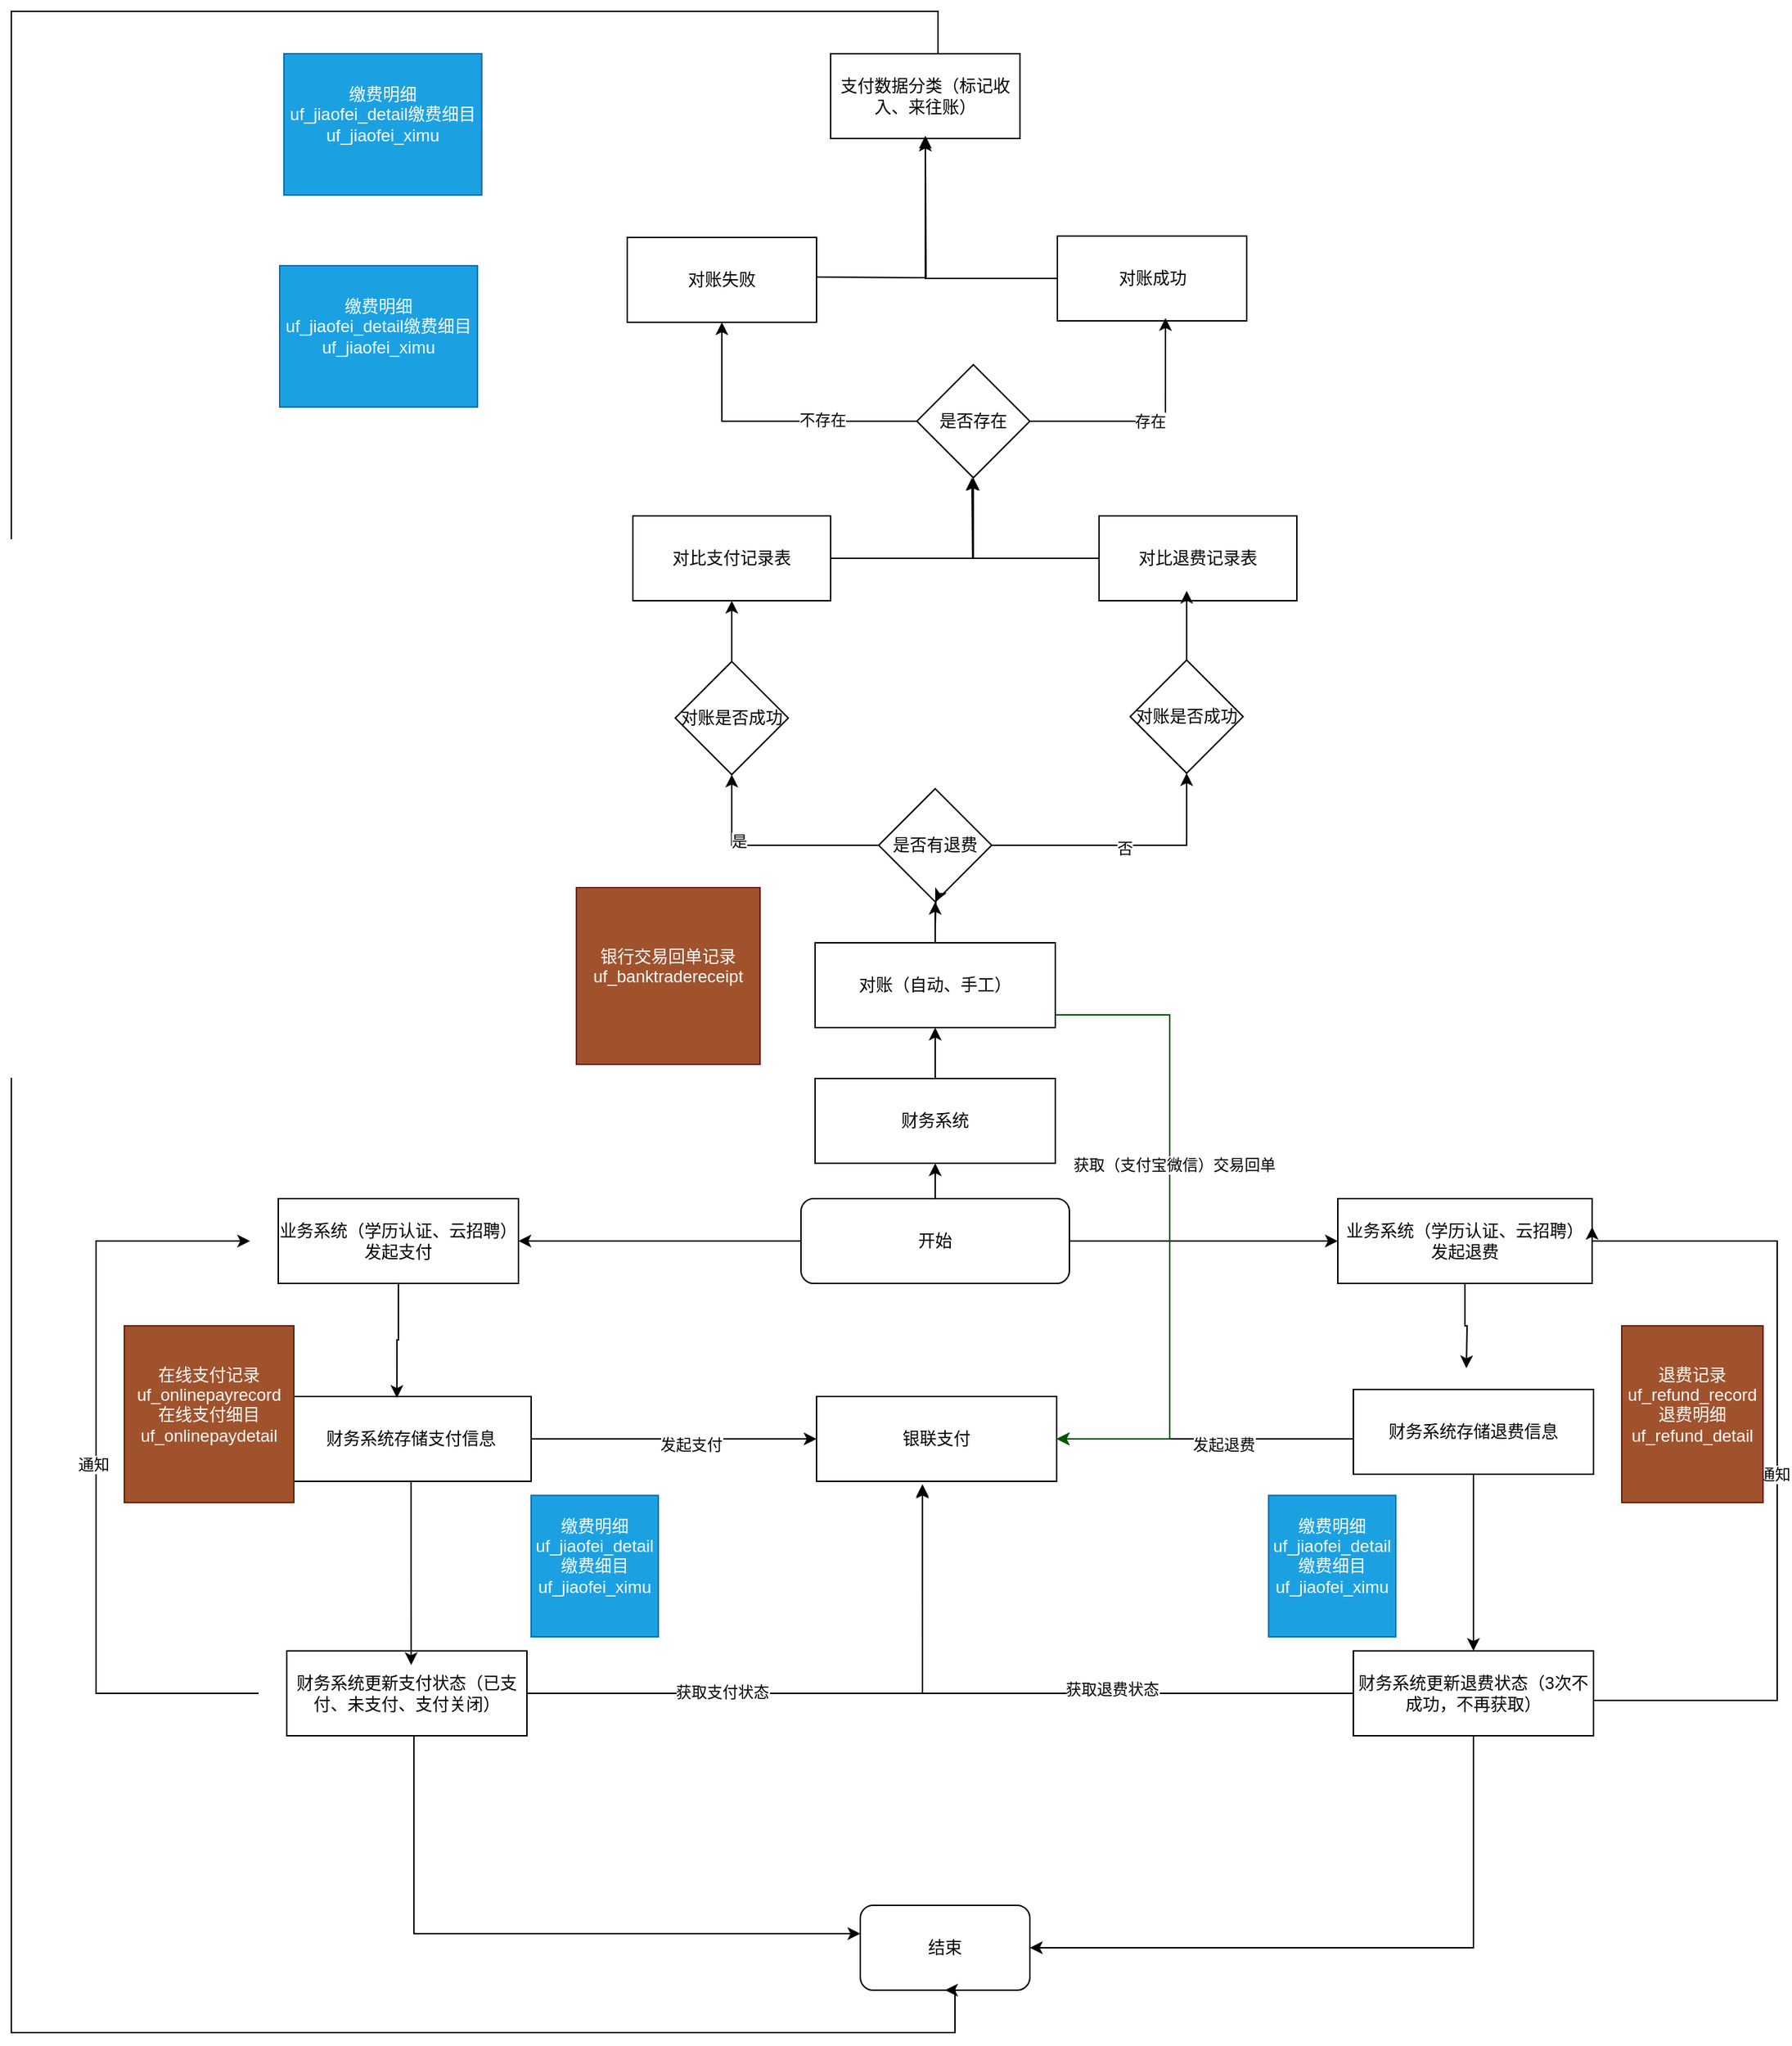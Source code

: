 <mxfile version="24.2.1" type="github">
  <diagram name="第 1 页" id="xtZ3JJa1oMo9SXhtJ2GA">
    <mxGraphModel dx="2261" dy="1915" grid="1" gridSize="10" guides="1" tooltips="1" connect="1" arrows="1" fold="1" page="1" pageScale="1" pageWidth="827" pageHeight="1169" math="0" shadow="0">
      <root>
        <mxCell id="0" />
        <mxCell id="1" parent="0" />
        <mxCell id="sC5ILcbRd69KUFXTFvBp-6" style="edgeStyle=orthogonalEdgeStyle;rounded=0;orthogonalLoop=1;jettySize=auto;html=1;" edge="1" parent="1" source="sC5ILcbRd69KUFXTFvBp-1" target="sC5ILcbRd69KUFXTFvBp-2">
          <mxGeometry relative="1" as="geometry" />
        </mxCell>
        <mxCell id="sC5ILcbRd69KUFXTFvBp-7" style="edgeStyle=orthogonalEdgeStyle;rounded=0;orthogonalLoop=1;jettySize=auto;html=1;" edge="1" parent="1" source="sC5ILcbRd69KUFXTFvBp-1" target="sC5ILcbRd69KUFXTFvBp-4">
          <mxGeometry relative="1" as="geometry" />
        </mxCell>
        <mxCell id="sC5ILcbRd69KUFXTFvBp-82" style="edgeStyle=orthogonalEdgeStyle;rounded=0;orthogonalLoop=1;jettySize=auto;html=1;" edge="1" parent="1" source="sC5ILcbRd69KUFXTFvBp-1" target="sC5ILcbRd69KUFXTFvBp-79">
          <mxGeometry relative="1" as="geometry" />
        </mxCell>
        <mxCell id="sC5ILcbRd69KUFXTFvBp-1" value="开始" style="rounded=1;whiteSpace=wrap;html=1;" vertex="1" parent="1">
          <mxGeometry x="299" y="390" width="190" height="60" as="geometry" />
        </mxCell>
        <mxCell id="sC5ILcbRd69KUFXTFvBp-61" style="edgeStyle=orthogonalEdgeStyle;rounded=0;orthogonalLoop=1;jettySize=auto;html=1;" edge="1" parent="1" source="sC5ILcbRd69KUFXTFvBp-2">
          <mxGeometry relative="1" as="geometry">
            <mxPoint x="770" y="510" as="targetPoint" />
          </mxGeometry>
        </mxCell>
        <mxCell id="sC5ILcbRd69KUFXTFvBp-2" value="业务系统（学历认证、云招聘）发起退费" style="rounded=0;whiteSpace=wrap;html=1;" vertex="1" parent="1">
          <mxGeometry x="679" y="390" width="180" height="60" as="geometry" />
        </mxCell>
        <mxCell id="sC5ILcbRd69KUFXTFvBp-4" value="业务系统（学历认证、云招聘）发起支付" style="rounded=0;whiteSpace=wrap;html=1;" vertex="1" parent="1">
          <mxGeometry x="-71" y="390" width="170" height="60" as="geometry" />
        </mxCell>
        <mxCell id="sC5ILcbRd69KUFXTFvBp-5" value="银联支付" style="rounded=0;whiteSpace=wrap;html=1;" vertex="1" parent="1">
          <mxGeometry x="310" y="530" width="170" height="60" as="geometry" />
        </mxCell>
        <mxCell id="sC5ILcbRd69KUFXTFvBp-45" style="edgeStyle=orthogonalEdgeStyle;rounded=0;orthogonalLoop=1;jettySize=auto;html=1;entryX=0;entryY=0.5;entryDx=0;entryDy=0;" edge="1" parent="1" source="sC5ILcbRd69KUFXTFvBp-10" target="sC5ILcbRd69KUFXTFvBp-5">
          <mxGeometry relative="1" as="geometry" />
        </mxCell>
        <mxCell id="sC5ILcbRd69KUFXTFvBp-46" value="发起支付" style="edgeLabel;html=1;align=center;verticalAlign=middle;resizable=0;points=[];" vertex="1" connectable="0" parent="sC5ILcbRd69KUFXTFvBp-45">
          <mxGeometry x="0.114" y="-4" relative="1" as="geometry">
            <mxPoint as="offset" />
          </mxGeometry>
        </mxCell>
        <mxCell id="sC5ILcbRd69KUFXTFvBp-10" value="财务系统存储支付信息" style="rounded=0;whiteSpace=wrap;html=1;" vertex="1" parent="1">
          <mxGeometry x="-62" y="530" width="170" height="60" as="geometry" />
        </mxCell>
        <mxCell id="sC5ILcbRd69KUFXTFvBp-56" style="edgeStyle=orthogonalEdgeStyle;rounded=0;orthogonalLoop=1;jettySize=auto;html=1;" edge="1" parent="1" source="sC5ILcbRd69KUFXTFvBp-12" target="sC5ILcbRd69KUFXTFvBp-15">
          <mxGeometry relative="1" as="geometry">
            <mxPoint x="410" y="990" as="targetPoint" />
            <Array as="points">
              <mxPoint x="25" y="910" />
            </Array>
          </mxGeometry>
        </mxCell>
        <mxCell id="sC5ILcbRd69KUFXTFvBp-71" style="edgeStyle=orthogonalEdgeStyle;rounded=0;orthogonalLoop=1;jettySize=auto;html=1;entryX=0;entryY=0.5;entryDx=0;entryDy=0;" edge="1" parent="1">
          <mxGeometry relative="1" as="geometry">
            <mxPoint x="-85" y="740" as="sourcePoint" />
            <mxPoint x="-91" y="420" as="targetPoint" />
            <Array as="points">
              <mxPoint x="-200" y="740" />
              <mxPoint x="-200" y="420" />
            </Array>
          </mxGeometry>
        </mxCell>
        <mxCell id="sC5ILcbRd69KUFXTFvBp-72" value="通知" style="edgeLabel;html=1;align=center;verticalAlign=middle;resizable=0;points=[];" vertex="1" connectable="0" parent="sC5ILcbRd69KUFXTFvBp-71">
          <mxGeometry x="0.021" y="2" relative="1" as="geometry">
            <mxPoint as="offset" />
          </mxGeometry>
        </mxCell>
        <mxCell id="sC5ILcbRd69KUFXTFvBp-12" value="财务系统更新支付状态（已支付、未支付、支付关闭）" style="rounded=0;whiteSpace=wrap;html=1;" vertex="1" parent="1">
          <mxGeometry x="-65" y="710" width="170" height="60" as="geometry" />
        </mxCell>
        <mxCell id="sC5ILcbRd69KUFXTFvBp-15" value="结束" style="rounded=1;whiteSpace=wrap;html=1;" vertex="1" parent="1">
          <mxGeometry x="341" y="890" width="120" height="60" as="geometry" />
        </mxCell>
        <mxCell id="sC5ILcbRd69KUFXTFvBp-47" style="edgeStyle=orthogonalEdgeStyle;rounded=0;orthogonalLoop=1;jettySize=auto;html=1;entryX=1;entryY=0.5;entryDx=0;entryDy=0;" edge="1" parent="1" source="sC5ILcbRd69KUFXTFvBp-31" target="sC5ILcbRd69KUFXTFvBp-5">
          <mxGeometry relative="1" as="geometry">
            <Array as="points">
              <mxPoint x="640" y="560" />
              <mxPoint x="640" y="560" />
            </Array>
          </mxGeometry>
        </mxCell>
        <mxCell id="sC5ILcbRd69KUFXTFvBp-48" value="发起退费" style="edgeLabel;html=1;align=center;verticalAlign=middle;resizable=0;points=[];" vertex="1" connectable="0" parent="sC5ILcbRd69KUFXTFvBp-47">
          <mxGeometry x="-0.122" y="4" relative="1" as="geometry">
            <mxPoint as="offset" />
          </mxGeometry>
        </mxCell>
        <mxCell id="sC5ILcbRd69KUFXTFvBp-59" style="edgeStyle=orthogonalEdgeStyle;rounded=0;orthogonalLoop=1;jettySize=auto;html=1;" edge="1" parent="1" source="sC5ILcbRd69KUFXTFvBp-31" target="sC5ILcbRd69KUFXTFvBp-49">
          <mxGeometry relative="1" as="geometry" />
        </mxCell>
        <mxCell id="sC5ILcbRd69KUFXTFvBp-31" value="财务系统存储退费信息" style="rounded=0;whiteSpace=wrap;html=1;" vertex="1" parent="1">
          <mxGeometry x="690" y="525" width="170" height="60" as="geometry" />
        </mxCell>
        <mxCell id="sC5ILcbRd69KUFXTFvBp-70" style="edgeStyle=orthogonalEdgeStyle;rounded=0;orthogonalLoop=1;jettySize=auto;html=1;entryX=0.5;entryY=1;entryDx=0;entryDy=0;" edge="1" parent="1" source="sC5ILcbRd69KUFXTFvBp-33" target="sC5ILcbRd69KUFXTFvBp-15">
          <mxGeometry relative="1" as="geometry">
            <mxPoint x="-230" y="1070" as="targetPoint" />
            <Array as="points">
              <mxPoint x="396" y="-450" />
              <mxPoint x="-260" y="-450" />
              <mxPoint x="-260" y="980" />
              <mxPoint x="408" y="980" />
              <mxPoint x="408" y="950" />
            </Array>
          </mxGeometry>
        </mxCell>
        <mxCell id="sC5ILcbRd69KUFXTFvBp-33" value="支付数据分类（标记收入、来往账）" style="rounded=0;whiteSpace=wrap;html=1;" vertex="1" parent="1">
          <mxGeometry x="320" y="-420" width="134" height="60" as="geometry" />
        </mxCell>
        <mxCell id="sC5ILcbRd69KUFXTFvBp-64" style="edgeStyle=orthogonalEdgeStyle;rounded=0;orthogonalLoop=1;jettySize=auto;html=1;exitX=1;exitY=0.5;exitDx=0;exitDy=0;entryX=0.5;entryY=1;entryDx=0;entryDy=0;" edge="1" parent="1" source="sC5ILcbRd69KUFXTFvBp-34" target="sC5ILcbRd69KUFXTFvBp-44">
          <mxGeometry relative="1" as="geometry" />
        </mxCell>
        <mxCell id="sC5ILcbRd69KUFXTFvBp-92" value="否" style="edgeLabel;html=1;align=center;verticalAlign=middle;resizable=0;points=[];" vertex="1" connectable="0" parent="sC5ILcbRd69KUFXTFvBp-64">
          <mxGeometry x="-0.009" y="-2" relative="1" as="geometry">
            <mxPoint as="offset" />
          </mxGeometry>
        </mxCell>
        <mxCell id="sC5ILcbRd69KUFXTFvBp-65" style="edgeStyle=orthogonalEdgeStyle;rounded=0;orthogonalLoop=1;jettySize=auto;html=1;" edge="1" parent="1" source="sC5ILcbRd69KUFXTFvBp-34" target="sC5ILcbRd69KUFXTFvBp-42">
          <mxGeometry relative="1" as="geometry" />
        </mxCell>
        <mxCell id="sC5ILcbRd69KUFXTFvBp-93" value="是" style="edgeLabel;html=1;align=center;verticalAlign=middle;resizable=0;points=[];" vertex="1" connectable="0" parent="sC5ILcbRd69KUFXTFvBp-65">
          <mxGeometry x="0.29" y="-3" relative="1" as="geometry">
            <mxPoint as="offset" />
          </mxGeometry>
        </mxCell>
        <mxCell id="sC5ILcbRd69KUFXTFvBp-34" value="是否有退费" style="rhombus;whiteSpace=wrap;html=1;" vertex="1" parent="1">
          <mxGeometry x="354" y="100" width="80" height="80" as="geometry" />
        </mxCell>
        <mxCell id="sC5ILcbRd69KUFXTFvBp-68" style="edgeStyle=orthogonalEdgeStyle;rounded=0;orthogonalLoop=1;jettySize=auto;html=1;entryX=0.5;entryY=1;entryDx=0;entryDy=0;" edge="1" parent="1" source="sC5ILcbRd69KUFXTFvBp-38" target="sC5ILcbRd69KUFXTFvBp-33">
          <mxGeometry relative="1" as="geometry" />
        </mxCell>
        <mxCell id="sC5ILcbRd69KUFXTFvBp-38" value="对账成功" style="rounded=0;whiteSpace=wrap;html=1;" vertex="1" parent="1">
          <mxGeometry x="480.5" y="-291" width="134" height="60" as="geometry" />
        </mxCell>
        <mxCell id="sC5ILcbRd69KUFXTFvBp-101" style="edgeStyle=orthogonalEdgeStyle;rounded=0;orthogonalLoop=1;jettySize=auto;html=1;" edge="1" parent="1" source="sC5ILcbRd69KUFXTFvBp-42" target="sC5ILcbRd69KUFXTFvBp-95">
          <mxGeometry relative="1" as="geometry" />
        </mxCell>
        <mxCell id="sC5ILcbRd69KUFXTFvBp-42" value="对账是否成功" style="rhombus;whiteSpace=wrap;html=1;" vertex="1" parent="1">
          <mxGeometry x="210" y="10" width="80" height="80" as="geometry" />
        </mxCell>
        <mxCell id="sC5ILcbRd69KUFXTFvBp-44" value="对账是否成功" style="rhombus;whiteSpace=wrap;html=1;" vertex="1" parent="1">
          <mxGeometry x="532" y="9" width="80" height="80" as="geometry" />
        </mxCell>
        <mxCell id="sC5ILcbRd69KUFXTFvBp-57" style="edgeStyle=orthogonalEdgeStyle;rounded=0;orthogonalLoop=1;jettySize=auto;html=1;entryX=1;entryY=0.5;entryDx=0;entryDy=0;" edge="1" parent="1" source="sC5ILcbRd69KUFXTFvBp-49" target="sC5ILcbRd69KUFXTFvBp-15">
          <mxGeometry relative="1" as="geometry">
            <Array as="points">
              <mxPoint x="775" y="920" />
            </Array>
          </mxGeometry>
        </mxCell>
        <mxCell id="sC5ILcbRd69KUFXTFvBp-73" style="edgeStyle=orthogonalEdgeStyle;rounded=0;orthogonalLoop=1;jettySize=auto;html=1;entryX=1;entryY=0.25;entryDx=0;entryDy=0;" edge="1" parent="1">
          <mxGeometry relative="1" as="geometry">
            <mxPoint x="860" y="745" as="sourcePoint" />
            <mxPoint x="859" y="410" as="targetPoint" />
            <Array as="points">
              <mxPoint x="990" y="745" />
              <mxPoint x="990" y="420" />
              <mxPoint x="859" y="420" />
            </Array>
          </mxGeometry>
        </mxCell>
        <mxCell id="sC5ILcbRd69KUFXTFvBp-74" value="通知" style="edgeLabel;html=1;align=center;verticalAlign=middle;resizable=0;points=[];" vertex="1" connectable="0" parent="sC5ILcbRd69KUFXTFvBp-73">
          <mxGeometry x="-0.026" y="2" relative="1" as="geometry">
            <mxPoint as="offset" />
          </mxGeometry>
        </mxCell>
        <mxCell id="sC5ILcbRd69KUFXTFvBp-49" value="财务系统更新退费状态（3次不成功，不再获取）" style="rounded=0;whiteSpace=wrap;html=1;" vertex="1" parent="1">
          <mxGeometry x="690" y="710" width="170" height="60" as="geometry" />
        </mxCell>
        <mxCell id="sC5ILcbRd69KUFXTFvBp-50" style="edgeStyle=orthogonalEdgeStyle;rounded=0;orthogonalLoop=1;jettySize=auto;html=1;entryX=0.441;entryY=1.05;entryDx=0;entryDy=0;entryPerimeter=0;" edge="1" parent="1" source="sC5ILcbRd69KUFXTFvBp-49" target="sC5ILcbRd69KUFXTFvBp-5">
          <mxGeometry relative="1" as="geometry" />
        </mxCell>
        <mxCell id="sC5ILcbRd69KUFXTFvBp-51" value="获取退费状态" style="edgeLabel;html=1;align=center;verticalAlign=middle;resizable=0;points=[];" vertex="1" connectable="0" parent="sC5ILcbRd69KUFXTFvBp-50">
          <mxGeometry x="-0.242" y="-3" relative="1" as="geometry">
            <mxPoint as="offset" />
          </mxGeometry>
        </mxCell>
        <mxCell id="sC5ILcbRd69KUFXTFvBp-52" style="edgeStyle=orthogonalEdgeStyle;rounded=0;orthogonalLoop=1;jettySize=auto;html=1;entryX=0.441;entryY=1.033;entryDx=0;entryDy=0;entryPerimeter=0;" edge="1" parent="1" source="sC5ILcbRd69KUFXTFvBp-12" target="sC5ILcbRd69KUFXTFvBp-5">
          <mxGeometry relative="1" as="geometry" />
        </mxCell>
        <mxCell id="sC5ILcbRd69KUFXTFvBp-53" value="获取支付状态" style="edgeLabel;html=1;align=center;verticalAlign=middle;resizable=0;points=[];" vertex="1" connectable="0" parent="sC5ILcbRd69KUFXTFvBp-52">
          <mxGeometry x="-0.357" y="1" relative="1" as="geometry">
            <mxPoint as="offset" />
          </mxGeometry>
        </mxCell>
        <mxCell id="sC5ILcbRd69KUFXTFvBp-60" style="edgeStyle=orthogonalEdgeStyle;rounded=0;orthogonalLoop=1;jettySize=auto;html=1;entryX=0.441;entryY=0.017;entryDx=0;entryDy=0;entryPerimeter=0;" edge="1" parent="1" source="sC5ILcbRd69KUFXTFvBp-4" target="sC5ILcbRd69KUFXTFvBp-10">
          <mxGeometry relative="1" as="geometry" />
        </mxCell>
        <mxCell id="sC5ILcbRd69KUFXTFvBp-63" style="edgeStyle=orthogonalEdgeStyle;rounded=0;orthogonalLoop=1;jettySize=auto;html=1;" edge="1" parent="1" target="sC5ILcbRd69KUFXTFvBp-34">
          <mxGeometry relative="1" as="geometry">
            <mxPoint x="394" y="199" as="sourcePoint" />
          </mxGeometry>
        </mxCell>
        <mxCell id="sC5ILcbRd69KUFXTFvBp-76" style="edgeStyle=orthogonalEdgeStyle;rounded=0;orthogonalLoop=1;jettySize=auto;html=1;exitX=1;exitY=0.5;exitDx=0;exitDy=0;fillColor=#008a00;strokeColor=#005700;" edge="1" parent="1" source="sC5ILcbRd69KUFXTFvBp-62" target="sC5ILcbRd69KUFXTFvBp-5">
          <mxGeometry relative="1" as="geometry">
            <Array as="points">
              <mxPoint x="560" y="260" />
              <mxPoint x="560" y="560" />
            </Array>
          </mxGeometry>
        </mxCell>
        <mxCell id="sC5ILcbRd69KUFXTFvBp-77" value="获取（支付宝微信）交易回单" style="edgeLabel;html=1;align=center;verticalAlign=middle;resizable=0;points=[];" vertex="1" connectable="0" parent="sC5ILcbRd69KUFXTFvBp-76">
          <mxGeometry x="-0.345" y="4" relative="1" as="geometry">
            <mxPoint x="-1" y="50" as="offset" />
          </mxGeometry>
        </mxCell>
        <mxCell id="sC5ILcbRd69KUFXTFvBp-81" value="" style="edgeStyle=orthogonalEdgeStyle;rounded=0;orthogonalLoop=1;jettySize=auto;html=1;" edge="1" parent="1" source="sC5ILcbRd69KUFXTFvBp-62" target="sC5ILcbRd69KUFXTFvBp-34">
          <mxGeometry relative="1" as="geometry" />
        </mxCell>
        <mxCell id="sC5ILcbRd69KUFXTFvBp-62" value="对账（自动、手工）" style="rounded=0;whiteSpace=wrap;html=1;" vertex="1" parent="1">
          <mxGeometry x="309" y="209" width="170" height="60" as="geometry" />
        </mxCell>
        <mxCell id="sC5ILcbRd69KUFXTFvBp-80" style="edgeStyle=orthogonalEdgeStyle;rounded=0;orthogonalLoop=1;jettySize=auto;html=1;entryX=0.5;entryY=1;entryDx=0;entryDy=0;" edge="1" parent="1" source="sC5ILcbRd69KUFXTFvBp-79" target="sC5ILcbRd69KUFXTFvBp-62">
          <mxGeometry relative="1" as="geometry" />
        </mxCell>
        <mxCell id="sC5ILcbRd69KUFXTFvBp-79" value="财务系统" style="rounded=0;whiteSpace=wrap;html=1;" vertex="1" parent="1">
          <mxGeometry x="309" y="305" width="170" height="60" as="geometry" />
        </mxCell>
        <mxCell id="sC5ILcbRd69KUFXTFvBp-83" style="edgeStyle=orthogonalEdgeStyle;rounded=0;orthogonalLoop=1;jettySize=auto;html=1;entryX=0.518;entryY=0.167;entryDx=0;entryDy=0;entryPerimeter=0;" edge="1" parent="1" source="sC5ILcbRd69KUFXTFvBp-10" target="sC5ILcbRd69KUFXTFvBp-12">
          <mxGeometry relative="1" as="geometry" />
        </mxCell>
        <mxCell id="sC5ILcbRd69KUFXTFvBp-84" value="&lt;div&gt;在线支付记录&lt;br&gt;&lt;/div&gt;&lt;div&gt;uf_onlinepayrecord&lt;/div&gt;&lt;div&gt;在线支付细目&lt;/div&gt;&lt;div&gt;uf_onlinepaydetail&lt;br&gt;&lt;div&gt;&lt;br&gt;&lt;/div&gt;&lt;/div&gt;" style="text;html=1;align=center;verticalAlign=middle;whiteSpace=wrap;rounded=0;fillColor=#a0522d;fontColor=#ffffff;strokeColor=#6D1F00;" vertex="1" parent="1">
          <mxGeometry x="-180" y="480" width="120" height="125" as="geometry" />
        </mxCell>
        <mxCell id="sC5ILcbRd69KUFXTFvBp-85" value="&lt;div&gt;退费记录&lt;br&gt;&lt;/div&gt;&lt;div&gt;uf_refund_record&lt;/div&gt;&lt;div&gt;退费明细&lt;br&gt;&lt;/div&gt;&lt;div&gt;uf_refund_detail&lt;br&gt;&lt;div&gt;&lt;br&gt;&lt;/div&gt;&lt;/div&gt;" style="text;html=1;align=center;verticalAlign=middle;whiteSpace=wrap;rounded=0;fillColor=#a0522d;fontColor=#ffffff;strokeColor=#6D1F00;" vertex="1" parent="1">
          <mxGeometry x="880" y="480" width="100" height="125" as="geometry" />
        </mxCell>
        <mxCell id="sC5ILcbRd69KUFXTFvBp-86" value="&lt;div&gt;缴费明细&lt;br&gt;&lt;/div&gt;&lt;div&gt;uf_jiaofei_detail缴费细目&lt;/div&gt;&lt;div&gt;uf_jiaofei_ximu&lt;br&gt;&lt;/div&gt;&lt;div&gt;&lt;div&gt;&lt;br&gt;&lt;/div&gt;&lt;/div&gt;" style="text;html=1;align=center;verticalAlign=middle;whiteSpace=wrap;rounded=0;fillColor=#1ba1e2;fontColor=#ffffff;strokeColor=#006EAF;" vertex="1" parent="1">
          <mxGeometry x="108" y="600" width="90" height="100" as="geometry" />
        </mxCell>
        <mxCell id="sC5ILcbRd69KUFXTFvBp-87" value="&lt;div&gt;缴费明细&lt;br&gt;&lt;/div&gt;&lt;div&gt;uf_jiaofei_detail缴费细目&lt;/div&gt;&lt;div&gt;uf_jiaofei_ximu&lt;br&gt;&lt;/div&gt;&lt;div&gt;&lt;div&gt;&lt;br&gt;&lt;/div&gt;&lt;/div&gt;" style="text;html=1;align=center;verticalAlign=middle;whiteSpace=wrap;rounded=0;fillColor=#1ba1e2;fontColor=#ffffff;strokeColor=#006EAF;" vertex="1" parent="1">
          <mxGeometry x="630" y="600" width="90" height="100" as="geometry" />
        </mxCell>
        <mxCell id="sC5ILcbRd69KUFXTFvBp-88" value="银行交易回单记录&lt;div&gt;uf_banktradereceipt&lt;br&gt;&lt;/div&gt;&lt;div&gt;&lt;br&gt;&lt;/div&gt;" style="text;html=1;align=center;verticalAlign=middle;whiteSpace=wrap;rounded=0;fillColor=#a0522d;fontColor=#ffffff;strokeColor=#6D1F00;" vertex="1" parent="1">
          <mxGeometry x="140" y="170" width="130" height="125" as="geometry" />
        </mxCell>
        <mxCell id="sC5ILcbRd69KUFXTFvBp-90" value="&lt;div&gt;缴费明细&lt;br&gt;&lt;/div&gt;&lt;div&gt;uf_jiaofei_detail缴费细目&lt;/div&gt;&lt;div&gt;uf_jiaofei_ximu&lt;br&gt;&lt;/div&gt;&lt;div&gt;&lt;div&gt;&lt;br&gt;&lt;/div&gt;&lt;/div&gt;" style="text;html=1;align=center;verticalAlign=middle;whiteSpace=wrap;rounded=0;fillColor=#1ba1e2;fontColor=#ffffff;strokeColor=#006EAF;" vertex="1" parent="1">
          <mxGeometry x="-70" y="-270" width="140" height="100" as="geometry" />
        </mxCell>
        <mxCell id="sC5ILcbRd69KUFXTFvBp-91" value="&lt;div&gt;缴费明细&lt;br&gt;&lt;/div&gt;&lt;div&gt;uf_jiaofei_detail缴费细目&lt;/div&gt;&lt;div&gt;uf_jiaofei_ximu&lt;br&gt;&lt;/div&gt;&lt;div&gt;&lt;div&gt;&lt;br&gt;&lt;/div&gt;&lt;/div&gt;" style="text;html=1;align=center;verticalAlign=middle;whiteSpace=wrap;rounded=0;fillColor=#1ba1e2;fontColor=#ffffff;strokeColor=#006EAF;" vertex="1" parent="1">
          <mxGeometry x="-67" y="-420" width="140" height="100" as="geometry" />
        </mxCell>
        <mxCell id="sC5ILcbRd69KUFXTFvBp-107" style="edgeStyle=orthogonalEdgeStyle;rounded=0;orthogonalLoop=1;jettySize=auto;html=1;entryX=0.5;entryY=1;entryDx=0;entryDy=0;" edge="1" parent="1">
          <mxGeometry relative="1" as="geometry">
            <mxPoint x="310" y="-262" as="sourcePoint" />
            <mxPoint x="387" y="-362" as="targetPoint" />
          </mxGeometry>
        </mxCell>
        <mxCell id="sC5ILcbRd69KUFXTFvBp-94" value="对账失败" style="rounded=0;whiteSpace=wrap;html=1;" vertex="1" parent="1">
          <mxGeometry x="176" y="-290" width="134" height="60" as="geometry" />
        </mxCell>
        <mxCell id="sC5ILcbRd69KUFXTFvBp-106" style="edgeStyle=orthogonalEdgeStyle;rounded=0;orthogonalLoop=1;jettySize=auto;html=1;" edge="1" parent="1" source="sC5ILcbRd69KUFXTFvBp-95">
          <mxGeometry relative="1" as="geometry">
            <mxPoint x="420" y="-120" as="targetPoint" />
          </mxGeometry>
        </mxCell>
        <mxCell id="sC5ILcbRd69KUFXTFvBp-95" value="对比支付记录表" style="rounded=0;whiteSpace=wrap;html=1;" vertex="1" parent="1">
          <mxGeometry x="180" y="-93" width="140" height="60" as="geometry" />
        </mxCell>
        <mxCell id="sC5ILcbRd69KUFXTFvBp-99" style="edgeStyle=orthogonalEdgeStyle;rounded=0;orthogonalLoop=1;jettySize=auto;html=1;" edge="1" parent="1" source="sC5ILcbRd69KUFXTFvBp-96" target="sC5ILcbRd69KUFXTFvBp-94">
          <mxGeometry relative="1" as="geometry" />
        </mxCell>
        <mxCell id="sC5ILcbRd69KUFXTFvBp-100" value="不存在" style="edgeLabel;html=1;align=center;verticalAlign=middle;resizable=0;points=[];" vertex="1" connectable="0" parent="sC5ILcbRd69KUFXTFvBp-99">
          <mxGeometry x="-0.35" y="-1" relative="1" as="geometry">
            <mxPoint as="offset" />
          </mxGeometry>
        </mxCell>
        <mxCell id="sC5ILcbRd69KUFXTFvBp-96" value="是否存在" style="rhombus;whiteSpace=wrap;html=1;" vertex="1" parent="1">
          <mxGeometry x="381" y="-200" width="80" height="80" as="geometry" />
        </mxCell>
        <mxCell id="sC5ILcbRd69KUFXTFvBp-97" style="edgeStyle=orthogonalEdgeStyle;rounded=0;orthogonalLoop=1;jettySize=auto;html=1;entryX=0.571;entryY=0.967;entryDx=0;entryDy=0;entryPerimeter=0;" edge="1" parent="1" source="sC5ILcbRd69KUFXTFvBp-96" target="sC5ILcbRd69KUFXTFvBp-38">
          <mxGeometry relative="1" as="geometry" />
        </mxCell>
        <mxCell id="sC5ILcbRd69KUFXTFvBp-98" value="存在" style="edgeLabel;html=1;align=center;verticalAlign=middle;resizable=0;points=[];" vertex="1" connectable="0" parent="sC5ILcbRd69KUFXTFvBp-97">
          <mxGeometry x="-0.007" relative="1" as="geometry">
            <mxPoint x="1" as="offset" />
          </mxGeometry>
        </mxCell>
        <mxCell id="sC5ILcbRd69KUFXTFvBp-105" style="edgeStyle=orthogonalEdgeStyle;rounded=0;orthogonalLoop=1;jettySize=auto;html=1;" edge="1" parent="1" source="sC5ILcbRd69KUFXTFvBp-103" target="sC5ILcbRd69KUFXTFvBp-96">
          <mxGeometry relative="1" as="geometry" />
        </mxCell>
        <mxCell id="sC5ILcbRd69KUFXTFvBp-103" value="对比退费记录表" style="rounded=0;whiteSpace=wrap;html=1;" vertex="1" parent="1">
          <mxGeometry x="510" y="-93" width="140" height="60" as="geometry" />
        </mxCell>
        <mxCell id="sC5ILcbRd69KUFXTFvBp-109" style="edgeStyle=orthogonalEdgeStyle;rounded=0;orthogonalLoop=1;jettySize=auto;html=1;entryX=0.443;entryY=0.883;entryDx=0;entryDy=0;entryPerimeter=0;" edge="1" parent="1" source="sC5ILcbRd69KUFXTFvBp-44" target="sC5ILcbRd69KUFXTFvBp-103">
          <mxGeometry relative="1" as="geometry" />
        </mxCell>
      </root>
    </mxGraphModel>
  </diagram>
</mxfile>
